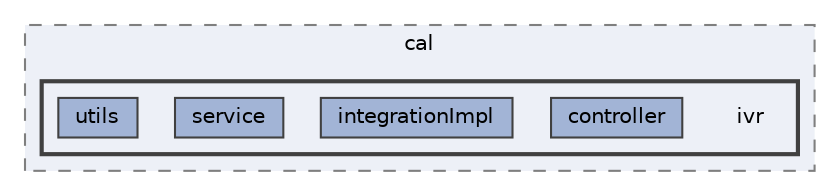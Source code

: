 digraph "repository/ivr/src/test/java/com/sterlite/cal/ivr"
{
 // LATEX_PDF_SIZE
  bgcolor="transparent";
  edge [fontname=Helvetica,fontsize=10,labelfontname=Helvetica,labelfontsize=10];
  node [fontname=Helvetica,fontsize=10,shape=box,height=0.2,width=0.4];
  compound=true
  subgraph clusterdir_b116dabfc9f5731a7dacc411e545f410 {
    graph [ bgcolor="#edf0f7", pencolor="grey50", label="cal", fontname=Helvetica,fontsize=10 style="filled,dashed", URL="dir_b116dabfc9f5731a7dacc411e545f410.html",tooltip=""]
  subgraph clusterdir_f071dce8346cff0014d512393431e32b {
    graph [ bgcolor="#edf0f7", pencolor="grey25", label="", fontname=Helvetica,fontsize=10 style="filled,bold", URL="dir_f071dce8346cff0014d512393431e32b.html",tooltip=""]
    dir_f071dce8346cff0014d512393431e32b [shape=plaintext, label="ivr"];
  dir_45b6b6361aab20d3275f1d66dab14495 [label="controller", fillcolor="#a2b4d6", color="grey25", style="filled", URL="dir_45b6b6361aab20d3275f1d66dab14495.html",tooltip=""];
  dir_1cfdb310a1323047ec6bd149297e2eaa [label="integrationImpl", fillcolor="#a2b4d6", color="grey25", style="filled", URL="dir_1cfdb310a1323047ec6bd149297e2eaa.html",tooltip=""];
  dir_e555d14a58948c5ec9ff9dfd9def81ef [label="service", fillcolor="#a2b4d6", color="grey25", style="filled", URL="dir_e555d14a58948c5ec9ff9dfd9def81ef.html",tooltip=""];
  dir_bcb703a1868c95a9e7f43687528c349e [label="utils", fillcolor="#a2b4d6", color="grey25", style="filled", URL="dir_bcb703a1868c95a9e7f43687528c349e.html",tooltip=""];
  }
  }
}
